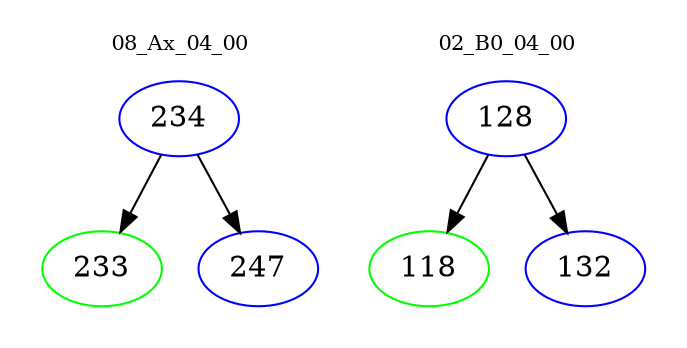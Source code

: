 digraph{
subgraph cluster_0 {
color = white
label = "08_Ax_04_00";
fontsize=10;
T0_234 [label="234", color="blue"]
T0_234 -> T0_233 [color="black"]
T0_233 [label="233", color="green"]
T0_234 -> T0_247 [color="black"]
T0_247 [label="247", color="blue"]
}
subgraph cluster_1 {
color = white
label = "02_B0_04_00";
fontsize=10;
T1_128 [label="128", color="blue"]
T1_128 -> T1_118 [color="black"]
T1_118 [label="118", color="green"]
T1_128 -> T1_132 [color="black"]
T1_132 [label="132", color="blue"]
}
}
